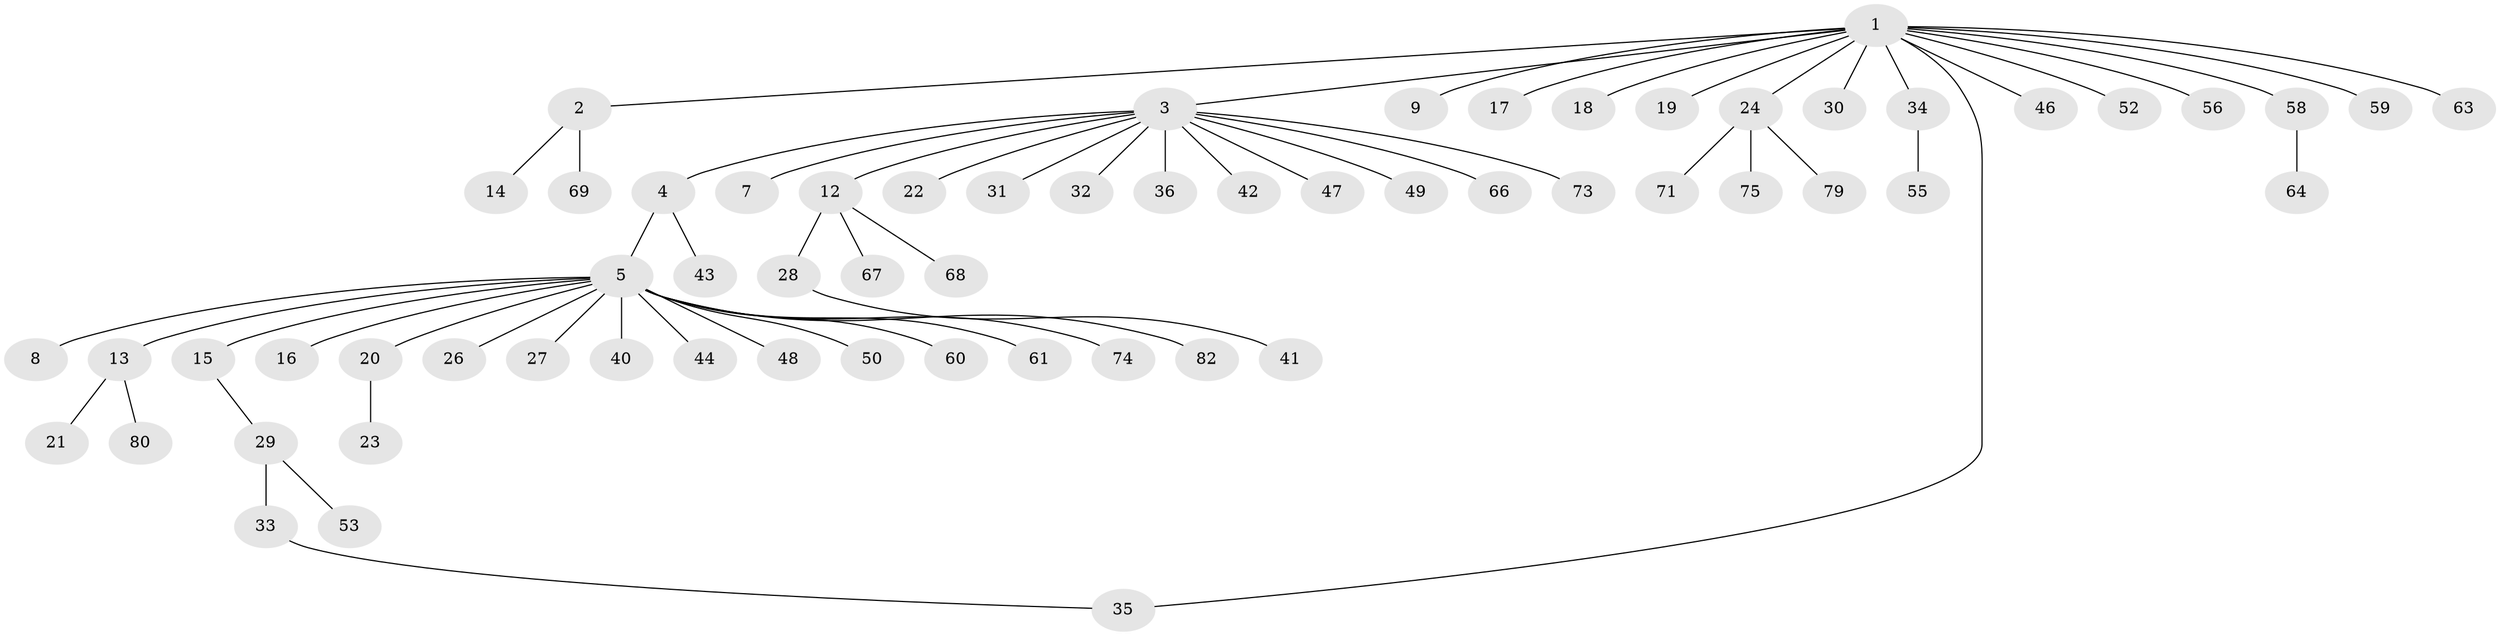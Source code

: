 // original degree distribution, {17: 0.012048192771084338, 4: 0.04819277108433735, 14: 0.012048192771084338, 9: 0.024096385542168676, 1: 0.6867469879518072, 3: 0.0963855421686747, 2: 0.12048192771084337}
// Generated by graph-tools (version 1.1) at 2025/11/02/27/25 16:11:15]
// undirected, 63 vertices, 63 edges
graph export_dot {
graph [start="1"]
  node [color=gray90,style=filled];
  1 [super="+6"];
  2 [super="+10"];
  3 [super="+65"];
  4 [super="+57"];
  5 [super="+11"];
  7;
  8;
  9;
  12 [super="+25"];
  13 [super="+39"];
  14;
  15 [super="+78"];
  16;
  17;
  18;
  19 [super="+51"];
  20 [super="+76"];
  21;
  22;
  23 [super="+45"];
  24 [super="+38"];
  26;
  27;
  28 [super="+81"];
  29 [super="+62"];
  30 [super="+37"];
  31;
  32;
  33 [super="+54"];
  34;
  35;
  36;
  40 [super="+72"];
  41;
  42;
  43;
  44;
  46;
  47;
  48;
  49;
  50;
  52 [super="+70"];
  53;
  55;
  56 [super="+77"];
  58 [super="+83"];
  59;
  60;
  61;
  63;
  64;
  66;
  67;
  68;
  69;
  71;
  73;
  74;
  75;
  79;
  80;
  82;
  1 -- 2;
  1 -- 3;
  1 -- 9;
  1 -- 17;
  1 -- 18;
  1 -- 19;
  1 -- 24;
  1 -- 30;
  1 -- 34;
  1 -- 35;
  1 -- 46;
  1 -- 52;
  1 -- 56;
  1 -- 58;
  1 -- 59;
  1 -- 63;
  2 -- 14;
  2 -- 69;
  3 -- 4;
  3 -- 7;
  3 -- 12;
  3 -- 22;
  3 -- 31;
  3 -- 32;
  3 -- 36;
  3 -- 42;
  3 -- 47;
  3 -- 49;
  3 -- 66;
  3 -- 73;
  4 -- 5;
  4 -- 43;
  5 -- 8;
  5 -- 13;
  5 -- 15;
  5 -- 27;
  5 -- 50;
  5 -- 74;
  5 -- 82;
  5 -- 40;
  5 -- 44;
  5 -- 16;
  5 -- 48;
  5 -- 20;
  5 -- 26;
  5 -- 60;
  5 -- 61;
  12 -- 28;
  12 -- 67;
  12 -- 68;
  13 -- 21;
  13 -- 80;
  15 -- 29;
  20 -- 23;
  24 -- 75;
  24 -- 79;
  24 -- 71;
  28 -- 41;
  29 -- 33;
  29 -- 53;
  33 -- 35;
  34 -- 55;
  58 -- 64;
}
